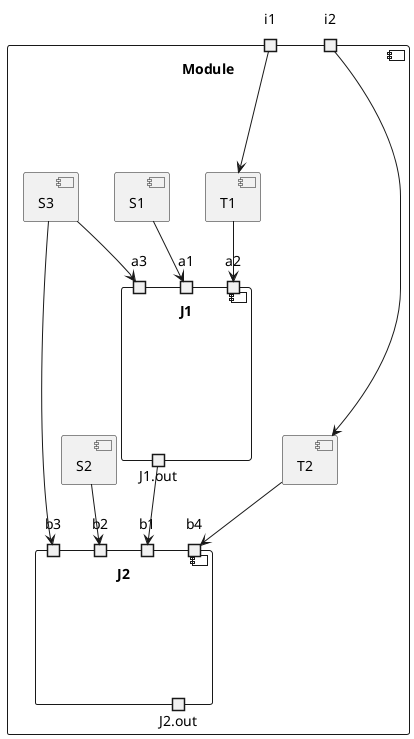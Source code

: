 @startuml
'https://plantuml.com/component-diagram

component Module {
  portin i1
  portin i2

  component J1 {
    portin a1
    portin a2
    portin a3
    portout J1.out
  }

  i1 --> [T1]

  [S1] --> a1
  [T1] --> a2
  [S3] --> a3

  component J2 {
    portin b1
    portin b2
    portin b3
    portin b4
    portout J2.out
  }

  J1.out --> b1
  [S2] --> b2
  [S3] --> b3

  i2 --> [T2]
  [T2] --> b4
}

'package "Some Group" {
'  HTTP - [First Component]
'  [Another Component]
'}
'
'node "Other Groups" {
'  FTP - [Second Component]
'  [First Component] --> FTP
'}
'
'cloud {
'  [Example 1]
'}
'
'
'database "MySql" {
'  folder "This is my folder" {
'    [Folder 3]
'  }
'  frame "Foo" {
'    [Frame 4]
'  }
'}
'
'
'[Another Component] --> [Example 1]
'[Example 1] --> [Folder 3]
'[Folder 3] --> [Frame 4]

@enduml